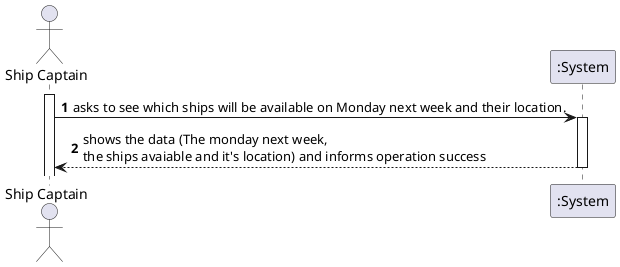 @startuml
'https://plantuml.com/sequence-diagram

autonumber
actor "Ship Captain" as SC
activate SC

SC -> ":System": asks to see which ships will be available on Monday next week and their location.
activate ":System"
":System" --> SC : shows the data (The monday next week, \nthe ships avaiable and it's location) and informs operation success
deactivate ":System"
@enduml